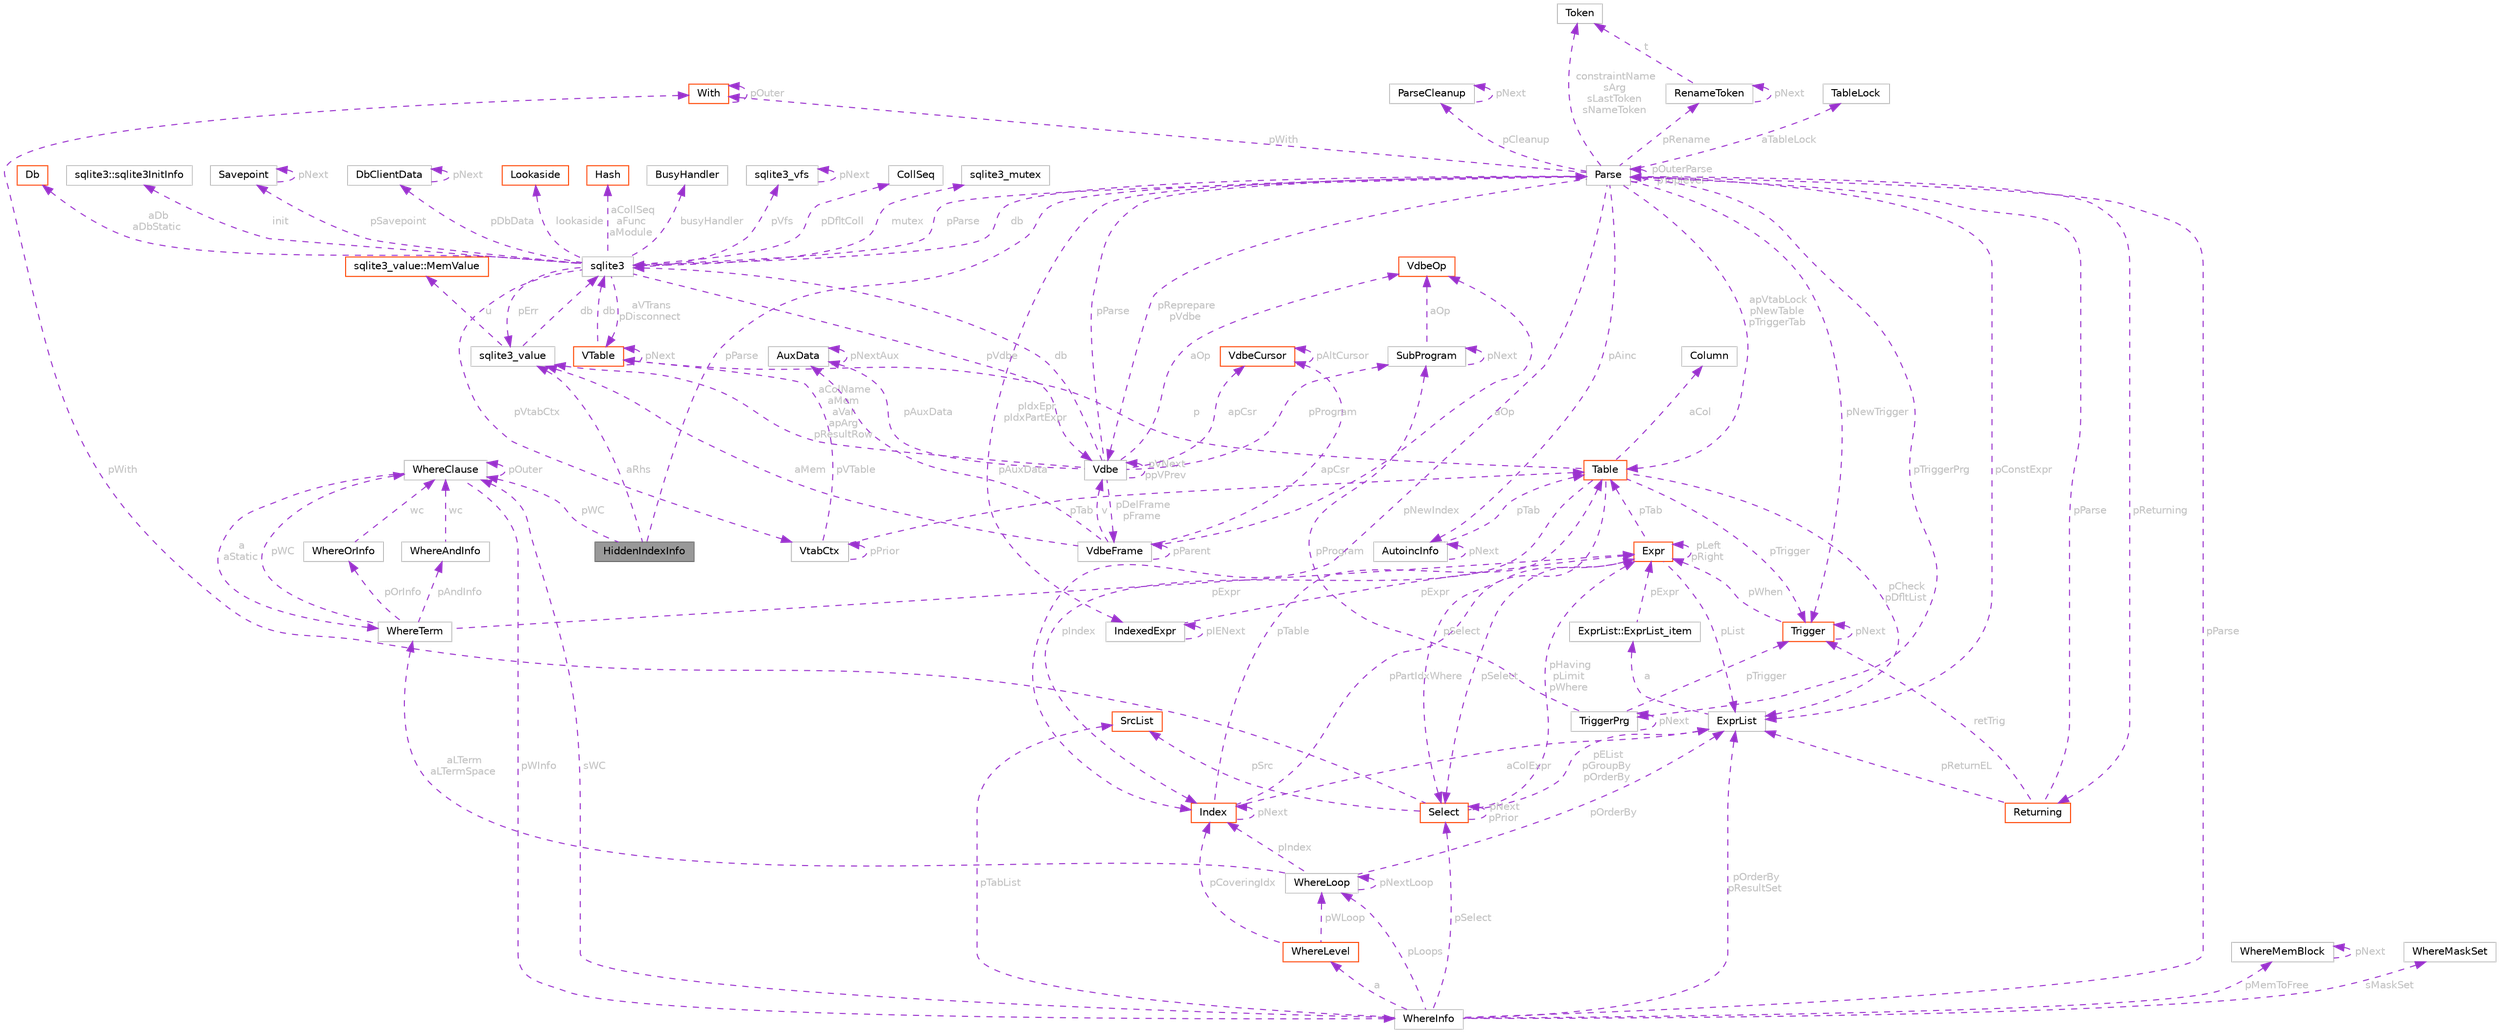 digraph "HiddenIndexInfo"
{
 // LATEX_PDF_SIZE
  bgcolor="transparent";
  edge [fontname=Helvetica,fontsize=10,labelfontname=Helvetica,labelfontsize=10];
  node [fontname=Helvetica,fontsize=10,shape=box,height=0.2,width=0.4];
  Node1 [id="Node000001",label="HiddenIndexInfo",height=0.2,width=0.4,color="gray40", fillcolor="grey60", style="filled", fontcolor="black",tooltip=" "];
  Node2 -> Node1 [id="edge1_Node000001_Node000002",dir="back",color="darkorchid3",style="dashed",tooltip=" ",label=" pWC",fontcolor="grey" ];
  Node2 [id="Node000002",label="WhereClause",height=0.2,width=0.4,color="grey75", fillcolor="white", style="filled",URL="$structWhereClause.html",tooltip=" "];
  Node3 -> Node2 [id="edge2_Node000002_Node000003",dir="back",color="darkorchid3",style="dashed",tooltip=" ",label=" pWInfo",fontcolor="grey" ];
  Node3 [id="Node000003",label="WhereInfo",height=0.2,width=0.4,color="grey75", fillcolor="white", style="filled",URL="$structWhereInfo.html",tooltip=" "];
  Node4 -> Node3 [id="edge3_Node000003_Node000004",dir="back",color="darkorchid3",style="dashed",tooltip=" ",label=" pParse",fontcolor="grey" ];
  Node4 [id="Node000004",label="Parse",height=0.2,width=0.4,color="grey75", fillcolor="white", style="filled",URL="$structParse.html",tooltip=" "];
  Node5 -> Node4 [id="edge4_Node000004_Node000005",dir="back",color="darkorchid3",style="dashed",tooltip=" ",label=" db",fontcolor="grey" ];
  Node5 [id="Node000005",label="sqlite3",height=0.2,width=0.4,color="grey75", fillcolor="white", style="filled",URL="$structsqlite3.html",tooltip=" "];
  Node6 -> Node5 [id="edge5_Node000005_Node000006",dir="back",color="darkorchid3",style="dashed",tooltip=" ",label=" pVfs",fontcolor="grey" ];
  Node6 [id="Node000006",label="sqlite3_vfs",height=0.2,width=0.4,color="grey75", fillcolor="white", style="filled",URL="$structsqlite3__vfs.html",tooltip=" "];
  Node6 -> Node6 [id="edge6_Node000006_Node000006",dir="back",color="darkorchid3",style="dashed",tooltip=" ",label=" pNext",fontcolor="grey" ];
  Node7 -> Node5 [id="edge7_Node000005_Node000007",dir="back",color="darkorchid3",style="dashed",tooltip=" ",label=" pVdbe",fontcolor="grey" ];
  Node7 [id="Node000007",label="Vdbe",height=0.2,width=0.4,color="grey75", fillcolor="white", style="filled",URL="$structVdbe.html",tooltip=" "];
  Node5 -> Node7 [id="edge8_Node000007_Node000005",dir="back",color="darkorchid3",style="dashed",tooltip=" ",label=" db",fontcolor="grey" ];
  Node7 -> Node7 [id="edge9_Node000007_Node000007",dir="back",color="darkorchid3",style="dashed",tooltip=" ",label=" pVNext\nppVPrev",fontcolor="grey" ];
  Node4 -> Node7 [id="edge10_Node000007_Node000004",dir="back",color="darkorchid3",style="dashed",tooltip=" ",label=" pParse",fontcolor="grey" ];
  Node8 -> Node7 [id="edge11_Node000007_Node000008",dir="back",color="darkorchid3",style="dashed",tooltip=" ",label=" aColName\naMem\naVar\napArg\npResultRow",fontcolor="grey" ];
  Node8 [id="Node000008",label="sqlite3_value",height=0.2,width=0.4,color="grey75", fillcolor="white", style="filled",URL="$structsqlite3__value.html",tooltip=" "];
  Node9 -> Node8 [id="edge12_Node000008_Node000009",dir="back",color="darkorchid3",style="dashed",tooltip=" ",label=" u",fontcolor="grey" ];
  Node9 [id="Node000009",label="sqlite3_value::MemValue",height=0.2,width=0.4,color="orangered", fillcolor="white", style="filled",URL="$unionsqlite3__value_1_1MemValue.html",tooltip=" "];
  Node5 -> Node8 [id="edge13_Node000008_Node000005",dir="back",color="darkorchid3",style="dashed",tooltip=" ",label=" db",fontcolor="grey" ];
  Node12 -> Node7 [id="edge14_Node000007_Node000012",dir="back",color="darkorchid3",style="dashed",tooltip=" ",label=" apCsr",fontcolor="grey" ];
  Node12 [id="Node000012",label="VdbeCursor",height=0.2,width=0.4,color="orangered", fillcolor="white", style="filled",URL="$structVdbeCursor.html",tooltip=" "];
  Node12 -> Node12 [id="edge15_Node000012_Node000012",dir="back",color="darkorchid3",style="dashed",tooltip=" ",label=" pAltCursor",fontcolor="grey" ];
  Node47 -> Node7 [id="edge16_Node000007_Node000047",dir="back",color="darkorchid3",style="dashed",tooltip=" ",label=" aOp",fontcolor="grey" ];
  Node47 [id="Node000047",label="VdbeOp",height=0.2,width=0.4,color="orangered", fillcolor="white", style="filled",URL="$structVdbeOp.html",tooltip=" "];
  Node82 -> Node7 [id="edge17_Node000007_Node000082",dir="back",color="darkorchid3",style="dashed",tooltip=" ",label=" pDelFrame\npFrame",fontcolor="grey" ];
  Node82 [id="Node000082",label="VdbeFrame",height=0.2,width=0.4,color="grey75", fillcolor="white", style="filled",URL="$structVdbeFrame.html",tooltip=" "];
  Node7 -> Node82 [id="edge18_Node000082_Node000007",dir="back",color="darkorchid3",style="dashed",tooltip=" ",label=" v",fontcolor="grey" ];
  Node82 -> Node82 [id="edge19_Node000082_Node000082",dir="back",color="darkorchid3",style="dashed",tooltip=" ",label=" pParent",fontcolor="grey" ];
  Node47 -> Node82 [id="edge20_Node000082_Node000047",dir="back",color="darkorchid3",style="dashed",tooltip=" ",label=" aOp",fontcolor="grey" ];
  Node8 -> Node82 [id="edge21_Node000082_Node000008",dir="back",color="darkorchid3",style="dashed",tooltip=" ",label=" aMem",fontcolor="grey" ];
  Node12 -> Node82 [id="edge22_Node000082_Node000012",dir="back",color="darkorchid3",style="dashed",tooltip=" ",label=" apCsr",fontcolor="grey" ];
  Node83 -> Node82 [id="edge23_Node000082_Node000083",dir="back",color="darkorchid3",style="dashed",tooltip=" ",label=" pAuxData",fontcolor="grey" ];
  Node83 [id="Node000083",label="AuxData",height=0.2,width=0.4,color="grey75", fillcolor="white", style="filled",URL="$structAuxData.html",tooltip=" "];
  Node83 -> Node83 [id="edge24_Node000083_Node000083",dir="back",color="darkorchid3",style="dashed",tooltip=" ",label=" pNextAux",fontcolor="grey" ];
  Node80 -> Node7 [id="edge25_Node000007_Node000080",dir="back",color="darkorchid3",style="dashed",tooltip=" ",label=" pProgram",fontcolor="grey" ];
  Node80 [id="Node000080",label="SubProgram",height=0.2,width=0.4,color="grey75", fillcolor="white", style="filled",URL="$structSubProgram.html",tooltip=" "];
  Node47 -> Node80 [id="edge26_Node000080_Node000047",dir="back",color="darkorchid3",style="dashed",tooltip=" ",label=" aOp",fontcolor="grey" ];
  Node80 -> Node80 [id="edge27_Node000080_Node000080",dir="back",color="darkorchid3",style="dashed",tooltip=" ",label=" pNext",fontcolor="grey" ];
  Node83 -> Node7 [id="edge28_Node000007_Node000083",dir="back",color="darkorchid3",style="dashed",tooltip=" ",label=" pAuxData",fontcolor="grey" ];
  Node29 -> Node5 [id="edge29_Node000005_Node000029",dir="back",color="darkorchid3",style="dashed",tooltip=" ",label=" pDfltColl",fontcolor="grey" ];
  Node29 [id="Node000029",label="CollSeq",height=0.2,width=0.4,color="grey75", fillcolor="white", style="filled",URL="$structCollSeq.html",tooltip=" "];
  Node31 -> Node5 [id="edge30_Node000005_Node000031",dir="back",color="darkorchid3",style="dashed",tooltip=" ",label=" mutex",fontcolor="grey" ];
  Node31 [id="Node000031",label="sqlite3_mutex",height=0.2,width=0.4,color="grey75", fillcolor="white", style="filled",URL="$structsqlite3__mutex.html",tooltip=" "];
  Node84 -> Node5 [id="edge31_Node000005_Node000084",dir="back",color="darkorchid3",style="dashed",tooltip=" ",label=" aDb\naDbStatic",fontcolor="grey" ];
  Node84 [id="Node000084",label="Db",height=0.2,width=0.4,color="orangered", fillcolor="white", style="filled",URL="$structDb.html",tooltip=" "];
  Node85 -> Node5 [id="edge32_Node000005_Node000085",dir="back",color="darkorchid3",style="dashed",tooltip=" ",label=" init",fontcolor="grey" ];
  Node85 [id="Node000085",label="sqlite3::sqlite3InitInfo",height=0.2,width=0.4,color="grey75", fillcolor="white", style="filled",URL="$structsqlite3_1_1sqlite3InitInfo.html",tooltip=" "];
  Node4 -> Node5 [id="edge33_Node000005_Node000004",dir="back",color="darkorchid3",style="dashed",tooltip=" ",label=" pParse",fontcolor="grey" ];
  Node8 -> Node5 [id="edge34_Node000005_Node000008",dir="back",color="darkorchid3",style="dashed",tooltip=" ",label=" pErr",fontcolor="grey" ];
  Node86 -> Node5 [id="edge35_Node000005_Node000086",dir="back",color="darkorchid3",style="dashed",tooltip=" ",label=" lookaside",fontcolor="grey" ];
  Node86 [id="Node000086",label="Lookaside",height=0.2,width=0.4,color="orangered", fillcolor="white", style="filled",URL="$structLookaside.html",tooltip=" "];
  Node56 -> Node5 [id="edge36_Node000005_Node000056",dir="back",color="darkorchid3",style="dashed",tooltip=" ",label=" aCollSeq\naFunc\naModule",fontcolor="grey" ];
  Node56 [id="Node000056",label="Hash",height=0.2,width=0.4,color="orangered", fillcolor="white", style="filled",URL="$structHash.html",tooltip=" "];
  Node88 -> Node5 [id="edge37_Node000005_Node000088",dir="back",color="darkorchid3",style="dashed",tooltip=" ",label=" pVtabCtx",fontcolor="grey" ];
  Node88 [id="Node000088",label="VtabCtx",height=0.2,width=0.4,color="grey75", fillcolor="white", style="filled",URL="$structVtabCtx.html",tooltip=" "];
  Node50 -> Node88 [id="edge38_Node000088_Node000050",dir="back",color="darkorchid3",style="dashed",tooltip=" ",label=" pVTable",fontcolor="grey" ];
  Node50 [id="Node000050",label="VTable",height=0.2,width=0.4,color="orangered", fillcolor="white", style="filled",URL="$structVTable.html",tooltip=" "];
  Node5 -> Node50 [id="edge39_Node000050_Node000005",dir="back",color="darkorchid3",style="dashed",tooltip=" ",label=" db",fontcolor="grey" ];
  Node50 -> Node50 [id="edge40_Node000050_Node000050",dir="back",color="darkorchid3",style="dashed",tooltip=" ",label=" pNext",fontcolor="grey" ];
  Node52 -> Node88 [id="edge41_Node000088_Node000052",dir="back",color="darkorchid3",style="dashed",tooltip=" ",label=" pTab",fontcolor="grey" ];
  Node52 [id="Node000052",label="Table",height=0.2,width=0.4,color="orangered", fillcolor="white", style="filled",URL="$structTable.html",tooltip=" "];
  Node53 -> Node52 [id="edge42_Node000052_Node000053",dir="back",color="darkorchid3",style="dashed",tooltip=" ",label=" aCol",fontcolor="grey" ];
  Node53 [id="Node000053",label="Column",height=0.2,width=0.4,color="grey75", fillcolor="white", style="filled",URL="$structColumn.html",tooltip=" "];
  Node54 -> Node52 [id="edge43_Node000052_Node000054",dir="back",color="darkorchid3",style="dashed",tooltip=" ",label=" pIndex",fontcolor="grey" ];
  Node54 [id="Node000054",label="Index",height=0.2,width=0.4,color="orangered", fillcolor="white", style="filled",URL="$structIndex.html",tooltip=" "];
  Node52 -> Node54 [id="edge44_Node000054_Node000052",dir="back",color="darkorchid3",style="dashed",tooltip=" ",label=" pTable",fontcolor="grey" ];
  Node54 -> Node54 [id="edge45_Node000054_Node000054",dir="back",color="darkorchid3",style="dashed",tooltip=" ",label=" pNext",fontcolor="grey" ];
  Node59 -> Node54 [id="edge46_Node000054_Node000059",dir="back",color="darkorchid3",style="dashed",tooltip=" ",label=" pPartIdxWhere",fontcolor="grey" ];
  Node59 [id="Node000059",label="Expr",height=0.2,width=0.4,color="orangered", fillcolor="white", style="filled",URL="$structExpr.html",tooltip=" "];
  Node59 -> Node59 [id="edge47_Node000059_Node000059",dir="back",color="darkorchid3",style="dashed",tooltip=" ",label=" pLeft\npRight",fontcolor="grey" ];
  Node60 -> Node59 [id="edge48_Node000059_Node000060",dir="back",color="darkorchid3",style="dashed",tooltip=" ",label=" pList",fontcolor="grey" ];
  Node60 [id="Node000060",label="ExprList",height=0.2,width=0.4,color="grey75", fillcolor="white", style="filled",URL="$structExprList.html",tooltip=" "];
  Node61 -> Node60 [id="edge49_Node000060_Node000061",dir="back",color="darkorchid3",style="dashed",tooltip=" ",label=" a",fontcolor="grey" ];
  Node61 [id="Node000061",label="ExprList::ExprList_item",height=0.2,width=0.4,color="grey75", fillcolor="white", style="filled",URL="$structExprList_1_1ExprList__item.html",tooltip=" "];
  Node59 -> Node61 [id="edge50_Node000061_Node000059",dir="back",color="darkorchid3",style="dashed",tooltip=" ",label=" pExpr",fontcolor="grey" ];
  Node62 -> Node59 [id="edge51_Node000059_Node000062",dir="back",color="darkorchid3",style="dashed",tooltip=" ",label=" pSelect",fontcolor="grey" ];
  Node62 [id="Node000062",label="Select",height=0.2,width=0.4,color="orangered", fillcolor="white", style="filled",URL="$structSelect.html",tooltip=" "];
  Node60 -> Node62 [id="edge52_Node000062_Node000060",dir="back",color="darkorchid3",style="dashed",tooltip=" ",label=" pEList\npGroupBy\npOrderBy",fontcolor="grey" ];
  Node63 -> Node62 [id="edge53_Node000062_Node000063",dir="back",color="darkorchid3",style="dashed",tooltip=" ",label=" pSrc",fontcolor="grey" ];
  Node63 [id="Node000063",label="SrcList",height=0.2,width=0.4,color="orangered", fillcolor="white", style="filled",URL="$structSrcList.html",tooltip=" "];
  Node59 -> Node62 [id="edge54_Node000062_Node000059",dir="back",color="darkorchid3",style="dashed",tooltip=" ",label=" pHaving\npLimit\npWhere",fontcolor="grey" ];
  Node62 -> Node62 [id="edge55_Node000062_Node000062",dir="back",color="darkorchid3",style="dashed",tooltip=" ",label=" pNext\npPrior",fontcolor="grey" ];
  Node69 -> Node62 [id="edge56_Node000062_Node000069",dir="back",color="darkorchid3",style="dashed",tooltip=" ",label=" pWith",fontcolor="grey" ];
  Node69 [id="Node000069",label="With",height=0.2,width=0.4,color="orangered", fillcolor="white", style="filled",URL="$structWith.html",tooltip=" "];
  Node69 -> Node69 [id="edge57_Node000069_Node000069",dir="back",color="darkorchid3",style="dashed",tooltip=" ",label=" pOuter",fontcolor="grey" ];
  Node52 -> Node59 [id="edge58_Node000059_Node000052",dir="back",color="darkorchid3",style="dashed",tooltip=" ",label=" pTab",fontcolor="grey" ];
  Node60 -> Node54 [id="edge59_Node000054_Node000060",dir="back",color="darkorchid3",style="dashed",tooltip=" ",label=" aColExpr",fontcolor="grey" ];
  Node60 -> Node52 [id="edge60_Node000052_Node000060",dir="back",color="darkorchid3",style="dashed",tooltip=" ",label=" pCheck\npDfltList",fontcolor="grey" ];
  Node62 -> Node52 [id="edge61_Node000052_Node000062",dir="back",color="darkorchid3",style="dashed",tooltip=" ",label=" pSelect",fontcolor="grey" ];
  Node50 -> Node52 [id="edge62_Node000052_Node000050",dir="back",color="darkorchid3",style="dashed",tooltip=" ",label=" p",fontcolor="grey" ];
  Node76 -> Node52 [id="edge63_Node000052_Node000076",dir="back",color="darkorchid3",style="dashed",tooltip=" ",label=" pTrigger",fontcolor="grey" ];
  Node76 [id="Node000076",label="Trigger",height=0.2,width=0.4,color="orangered", fillcolor="white", style="filled",URL="$structTrigger.html",tooltip=" "];
  Node59 -> Node76 [id="edge64_Node000076_Node000059",dir="back",color="darkorchid3",style="dashed",tooltip=" ",label=" pWhen",fontcolor="grey" ];
  Node76 -> Node76 [id="edge65_Node000076_Node000076",dir="back",color="darkorchid3",style="dashed",tooltip=" ",label=" pNext",fontcolor="grey" ];
  Node88 -> Node88 [id="edge66_Node000088_Node000088",dir="back",color="darkorchid3",style="dashed",tooltip=" ",label=" pPrior",fontcolor="grey" ];
  Node50 -> Node5 [id="edge67_Node000005_Node000050",dir="back",color="darkorchid3",style="dashed",tooltip=" ",label=" aVTrans\npDisconnect",fontcolor="grey" ];
  Node89 -> Node5 [id="edge68_Node000005_Node000089",dir="back",color="darkorchid3",style="dashed",tooltip=" ",label=" busyHandler",fontcolor="grey" ];
  Node89 [id="Node000089",label="BusyHandler",height=0.2,width=0.4,color="grey75", fillcolor="white", style="filled",URL="$structBusyHandler.html",tooltip=" "];
  Node90 -> Node5 [id="edge69_Node000005_Node000090",dir="back",color="darkorchid3",style="dashed",tooltip=" ",label=" pSavepoint",fontcolor="grey" ];
  Node90 [id="Node000090",label="Savepoint",height=0.2,width=0.4,color="grey75", fillcolor="white", style="filled",URL="$structSavepoint.html",tooltip=" "];
  Node90 -> Node90 [id="edge70_Node000090_Node000090",dir="back",color="darkorchid3",style="dashed",tooltip=" ",label=" pNext",fontcolor="grey" ];
  Node91 -> Node5 [id="edge71_Node000005_Node000091",dir="back",color="darkorchid3",style="dashed",tooltip=" ",label=" pDbData",fontcolor="grey" ];
  Node91 [id="Node000091",label="DbClientData",height=0.2,width=0.4,color="grey75", fillcolor="white", style="filled",URL="$structDbClientData.html",tooltip=" "];
  Node91 -> Node91 [id="edge72_Node000091_Node000091",dir="back",color="darkorchid3",style="dashed",tooltip=" ",label=" pNext",fontcolor="grey" ];
  Node7 -> Node4 [id="edge73_Node000004_Node000007",dir="back",color="darkorchid3",style="dashed",tooltip=" ",label=" pReprepare\npVdbe",fontcolor="grey" ];
  Node60 -> Node4 [id="edge74_Node000004_Node000060",dir="back",color="darkorchid3",style="dashed",tooltip=" ",label=" pConstExpr",fontcolor="grey" ];
  Node92 -> Node4 [id="edge75_Node000004_Node000092",dir="back",color="darkorchid3",style="dashed",tooltip=" ",label=" pIdxEpr\npIdxPartExpr",fontcolor="grey" ];
  Node92 [id="Node000092",label="IndexedExpr",height=0.2,width=0.4,color="grey75", fillcolor="white", style="filled",URL="$structIndexedExpr.html",tooltip=" "];
  Node59 -> Node92 [id="edge76_Node000092_Node000059",dir="back",color="darkorchid3",style="dashed",tooltip=" ",label=" pExpr",fontcolor="grey" ];
  Node92 -> Node92 [id="edge77_Node000092_Node000092",dir="back",color="darkorchid3",style="dashed",tooltip=" ",label=" pIENext",fontcolor="grey" ];
  Node93 -> Node4 [id="edge78_Node000004_Node000093",dir="back",color="darkorchid3",style="dashed",tooltip=" ",label=" aTableLock",fontcolor="grey" ];
  Node93 [id="Node000093",label="TableLock",height=0.2,width=0.4,color="grey75", fillcolor="white", style="filled",URL="$structTableLock.html",tooltip=" "];
  Node94 -> Node4 [id="edge79_Node000004_Node000094",dir="back",color="darkorchid3",style="dashed",tooltip=" ",label=" pAinc",fontcolor="grey" ];
  Node94 [id="Node000094",label="AutoincInfo",height=0.2,width=0.4,color="grey75", fillcolor="white", style="filled",URL="$structAutoincInfo.html",tooltip=" "];
  Node94 -> Node94 [id="edge80_Node000094_Node000094",dir="back",color="darkorchid3",style="dashed",tooltip=" ",label=" pNext",fontcolor="grey" ];
  Node52 -> Node94 [id="edge81_Node000094_Node000052",dir="back",color="darkorchid3",style="dashed",tooltip=" ",label=" pTab",fontcolor="grey" ];
  Node4 -> Node4 [id="edge82_Node000004_Node000004",dir="back",color="darkorchid3",style="dashed",tooltip=" ",label=" pOuterParse\npToplevel",fontcolor="grey" ];
  Node52 -> Node4 [id="edge83_Node000004_Node000052",dir="back",color="darkorchid3",style="dashed",tooltip=" ",label=" apVtabLock\npNewTable\npTriggerTab",fontcolor="grey" ];
  Node95 -> Node4 [id="edge84_Node000004_Node000095",dir="back",color="darkorchid3",style="dashed",tooltip=" ",label=" pTriggerPrg",fontcolor="grey" ];
  Node95 [id="Node000095",label="TriggerPrg",height=0.2,width=0.4,color="grey75", fillcolor="white", style="filled",URL="$structTriggerPrg.html",tooltip=" "];
  Node76 -> Node95 [id="edge85_Node000095_Node000076",dir="back",color="darkorchid3",style="dashed",tooltip=" ",label=" pTrigger",fontcolor="grey" ];
  Node95 -> Node95 [id="edge86_Node000095_Node000095",dir="back",color="darkorchid3",style="dashed",tooltip=" ",label=" pNext",fontcolor="grey" ];
  Node80 -> Node95 [id="edge87_Node000095_Node000080",dir="back",color="darkorchid3",style="dashed",tooltip=" ",label=" pProgram",fontcolor="grey" ];
  Node96 -> Node4 [id="edge88_Node000004_Node000096",dir="back",color="darkorchid3",style="dashed",tooltip=" ",label=" pCleanup",fontcolor="grey" ];
  Node96 [id="Node000096",label="ParseCleanup",height=0.2,width=0.4,color="grey75", fillcolor="white", style="filled",URL="$structParseCleanup.html",tooltip=" "];
  Node96 -> Node96 [id="edge89_Node000096_Node000096",dir="back",color="darkorchid3",style="dashed",tooltip=" ",label=" pNext",fontcolor="grey" ];
  Node97 -> Node4 [id="edge90_Node000004_Node000097",dir="back",color="darkorchid3",style="dashed",tooltip=" ",label=" constraintName\nsArg\nsLastToken\nsNameToken",fontcolor="grey" ];
  Node97 [id="Node000097",label="Token",height=0.2,width=0.4,color="grey75", fillcolor="white", style="filled",URL="$structToken.html",tooltip=" "];
  Node98 -> Node4 [id="edge91_Node000004_Node000098",dir="back",color="darkorchid3",style="dashed",tooltip=" ",label=" pReturning",fontcolor="grey" ];
  Node98 [id="Node000098",label="Returning",height=0.2,width=0.4,color="orangered", fillcolor="white", style="filled",URL="$structReturning.html",tooltip=" "];
  Node4 -> Node98 [id="edge92_Node000098_Node000004",dir="back",color="darkorchid3",style="dashed",tooltip=" ",label=" pParse",fontcolor="grey" ];
  Node60 -> Node98 [id="edge93_Node000098_Node000060",dir="back",color="darkorchid3",style="dashed",tooltip=" ",label=" pReturnEL",fontcolor="grey" ];
  Node76 -> Node98 [id="edge94_Node000098_Node000076",dir="back",color="darkorchid3",style="dashed",tooltip=" ",label=" retTrig",fontcolor="grey" ];
  Node54 -> Node4 [id="edge95_Node000004_Node000054",dir="back",color="darkorchid3",style="dashed",tooltip=" ",label=" pNewIndex",fontcolor="grey" ];
  Node76 -> Node4 [id="edge96_Node000004_Node000076",dir="back",color="darkorchid3",style="dashed",tooltip=" ",label=" pNewTrigger",fontcolor="grey" ];
  Node69 -> Node4 [id="edge97_Node000004_Node000069",dir="back",color="darkorchid3",style="dashed",tooltip=" ",label=" pWith",fontcolor="grey" ];
  Node99 -> Node4 [id="edge98_Node000004_Node000099",dir="back",color="darkorchid3",style="dashed",tooltip=" ",label=" pRename",fontcolor="grey" ];
  Node99 [id="Node000099",label="RenameToken",height=0.2,width=0.4,color="grey75", fillcolor="white", style="filled",URL="$structRenameToken.html",tooltip=" "];
  Node97 -> Node99 [id="edge99_Node000099_Node000097",dir="back",color="darkorchid3",style="dashed",tooltip=" ",label=" t",fontcolor="grey" ];
  Node99 -> Node99 [id="edge100_Node000099_Node000099",dir="back",color="darkorchid3",style="dashed",tooltip=" ",label=" pNext",fontcolor="grey" ];
  Node63 -> Node3 [id="edge101_Node000003_Node000063",dir="back",color="darkorchid3",style="dashed",tooltip=" ",label=" pTabList",fontcolor="grey" ];
  Node60 -> Node3 [id="edge102_Node000003_Node000060",dir="back",color="darkorchid3",style="dashed",tooltip=" ",label=" pOrderBy\npResultSet",fontcolor="grey" ];
  Node62 -> Node3 [id="edge103_Node000003_Node000062",dir="back",color="darkorchid3",style="dashed",tooltip=" ",label=" pSelect",fontcolor="grey" ];
  Node100 -> Node3 [id="edge104_Node000003_Node000100",dir="back",color="darkorchid3",style="dashed",tooltip=" ",label=" pLoops",fontcolor="grey" ];
  Node100 [id="Node000100",label="WhereLoop",height=0.2,width=0.4,color="grey75", fillcolor="white", style="filled",URL="$structWhereLoop.html",tooltip=" "];
  Node54 -> Node100 [id="edge105_Node000100_Node000054",dir="back",color="darkorchid3",style="dashed",tooltip=" ",label=" pIndex",fontcolor="grey" ];
  Node60 -> Node100 [id="edge106_Node000100_Node000060",dir="back",color="darkorchid3",style="dashed",tooltip=" ",label=" pOrderBy",fontcolor="grey" ];
  Node101 -> Node100 [id="edge107_Node000100_Node000101",dir="back",color="darkorchid3",style="dashed",tooltip=" ",label=" aLTerm\naLTermSpace",fontcolor="grey" ];
  Node101 [id="Node000101",label="WhereTerm",height=0.2,width=0.4,color="grey75", fillcolor="white", style="filled",URL="$structWhereTerm.html",tooltip=" "];
  Node59 -> Node101 [id="edge108_Node000101_Node000059",dir="back",color="darkorchid3",style="dashed",tooltip=" ",label=" pExpr",fontcolor="grey" ];
  Node2 -> Node101 [id="edge109_Node000101_Node000002",dir="back",color="darkorchid3",style="dashed",tooltip=" ",label=" pWC",fontcolor="grey" ];
  Node102 -> Node101 [id="edge110_Node000101_Node000102",dir="back",color="darkorchid3",style="dashed",tooltip=" ",label=" pOrInfo",fontcolor="grey" ];
  Node102 [id="Node000102",label="WhereOrInfo",height=0.2,width=0.4,color="grey75", fillcolor="white", style="filled",URL="$structWhereOrInfo.html",tooltip=" "];
  Node2 -> Node102 [id="edge111_Node000102_Node000002",dir="back",color="darkorchid3",style="dashed",tooltip=" ",label=" wc",fontcolor="grey" ];
  Node103 -> Node101 [id="edge112_Node000101_Node000103",dir="back",color="darkorchid3",style="dashed",tooltip=" ",label=" pAndInfo",fontcolor="grey" ];
  Node103 [id="Node000103",label="WhereAndInfo",height=0.2,width=0.4,color="grey75", fillcolor="white", style="filled",URL="$structWhereAndInfo.html",tooltip=" "];
  Node2 -> Node103 [id="edge113_Node000103_Node000002",dir="back",color="darkorchid3",style="dashed",tooltip=" ",label=" wc",fontcolor="grey" ];
  Node100 -> Node100 [id="edge114_Node000100_Node000100",dir="back",color="darkorchid3",style="dashed",tooltip=" ",label=" pNextLoop",fontcolor="grey" ];
  Node104 -> Node3 [id="edge115_Node000003_Node000104",dir="back",color="darkorchid3",style="dashed",tooltip=" ",label=" pMemToFree",fontcolor="grey" ];
  Node104 [id="Node000104",label="WhereMemBlock",height=0.2,width=0.4,color="grey75", fillcolor="white", style="filled",URL="$structWhereMemBlock.html",tooltip=" "];
  Node104 -> Node104 [id="edge116_Node000104_Node000104",dir="back",color="darkorchid3",style="dashed",tooltip=" ",label=" pNext",fontcolor="grey" ];
  Node2 -> Node3 [id="edge117_Node000003_Node000002",dir="back",color="darkorchid3",style="dashed",tooltip=" ",label=" sWC",fontcolor="grey" ];
  Node105 -> Node3 [id="edge118_Node000003_Node000105",dir="back",color="darkorchid3",style="dashed",tooltip=" ",label=" sMaskSet",fontcolor="grey" ];
  Node105 [id="Node000105",label="WhereMaskSet",height=0.2,width=0.4,color="grey75", fillcolor="white", style="filled",URL="$structWhereMaskSet.html",tooltip=" "];
  Node106 -> Node3 [id="edge119_Node000003_Node000106",dir="back",color="darkorchid3",style="dashed",tooltip=" ",label=" a",fontcolor="grey" ];
  Node106 [id="Node000106",label="WhereLevel",height=0.2,width=0.4,color="orangered", fillcolor="white", style="filled",URL="$structWhereLevel.html",tooltip=" "];
  Node54 -> Node106 [id="edge120_Node000106_Node000054",dir="back",color="darkorchid3",style="dashed",tooltip=" ",label=" pCoveringIdx",fontcolor="grey" ];
  Node100 -> Node106 [id="edge121_Node000106_Node000100",dir="back",color="darkorchid3",style="dashed",tooltip=" ",label=" pWLoop",fontcolor="grey" ];
  Node2 -> Node2 [id="edge122_Node000002_Node000002",dir="back",color="darkorchid3",style="dashed",tooltip=" ",label=" pOuter",fontcolor="grey" ];
  Node101 -> Node2 [id="edge123_Node000002_Node000101",dir="back",color="darkorchid3",style="dashed",tooltip=" ",label=" a\naStatic",fontcolor="grey" ];
  Node4 -> Node1 [id="edge124_Node000001_Node000004",dir="back",color="darkorchid3",style="dashed",tooltip=" ",label=" pParse",fontcolor="grey" ];
  Node8 -> Node1 [id="edge125_Node000001_Node000008",dir="back",color="darkorchid3",style="dashed",tooltip=" ",label=" aRhs",fontcolor="grey" ];
}
